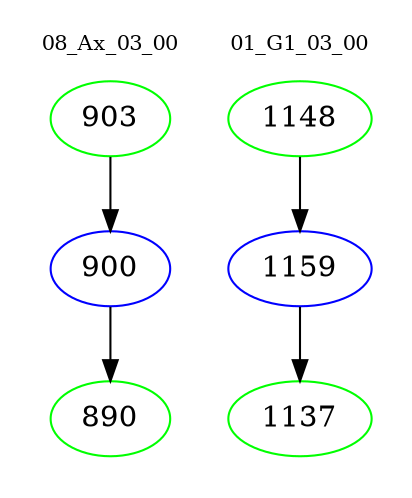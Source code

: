 digraph{
subgraph cluster_0 {
color = white
label = "08_Ax_03_00";
fontsize=10;
T0_903 [label="903", color="green"]
T0_903 -> T0_900 [color="black"]
T0_900 [label="900", color="blue"]
T0_900 -> T0_890 [color="black"]
T0_890 [label="890", color="green"]
}
subgraph cluster_1 {
color = white
label = "01_G1_03_00";
fontsize=10;
T1_1148 [label="1148", color="green"]
T1_1148 -> T1_1159 [color="black"]
T1_1159 [label="1159", color="blue"]
T1_1159 -> T1_1137 [color="black"]
T1_1137 [label="1137", color="green"]
}
}
